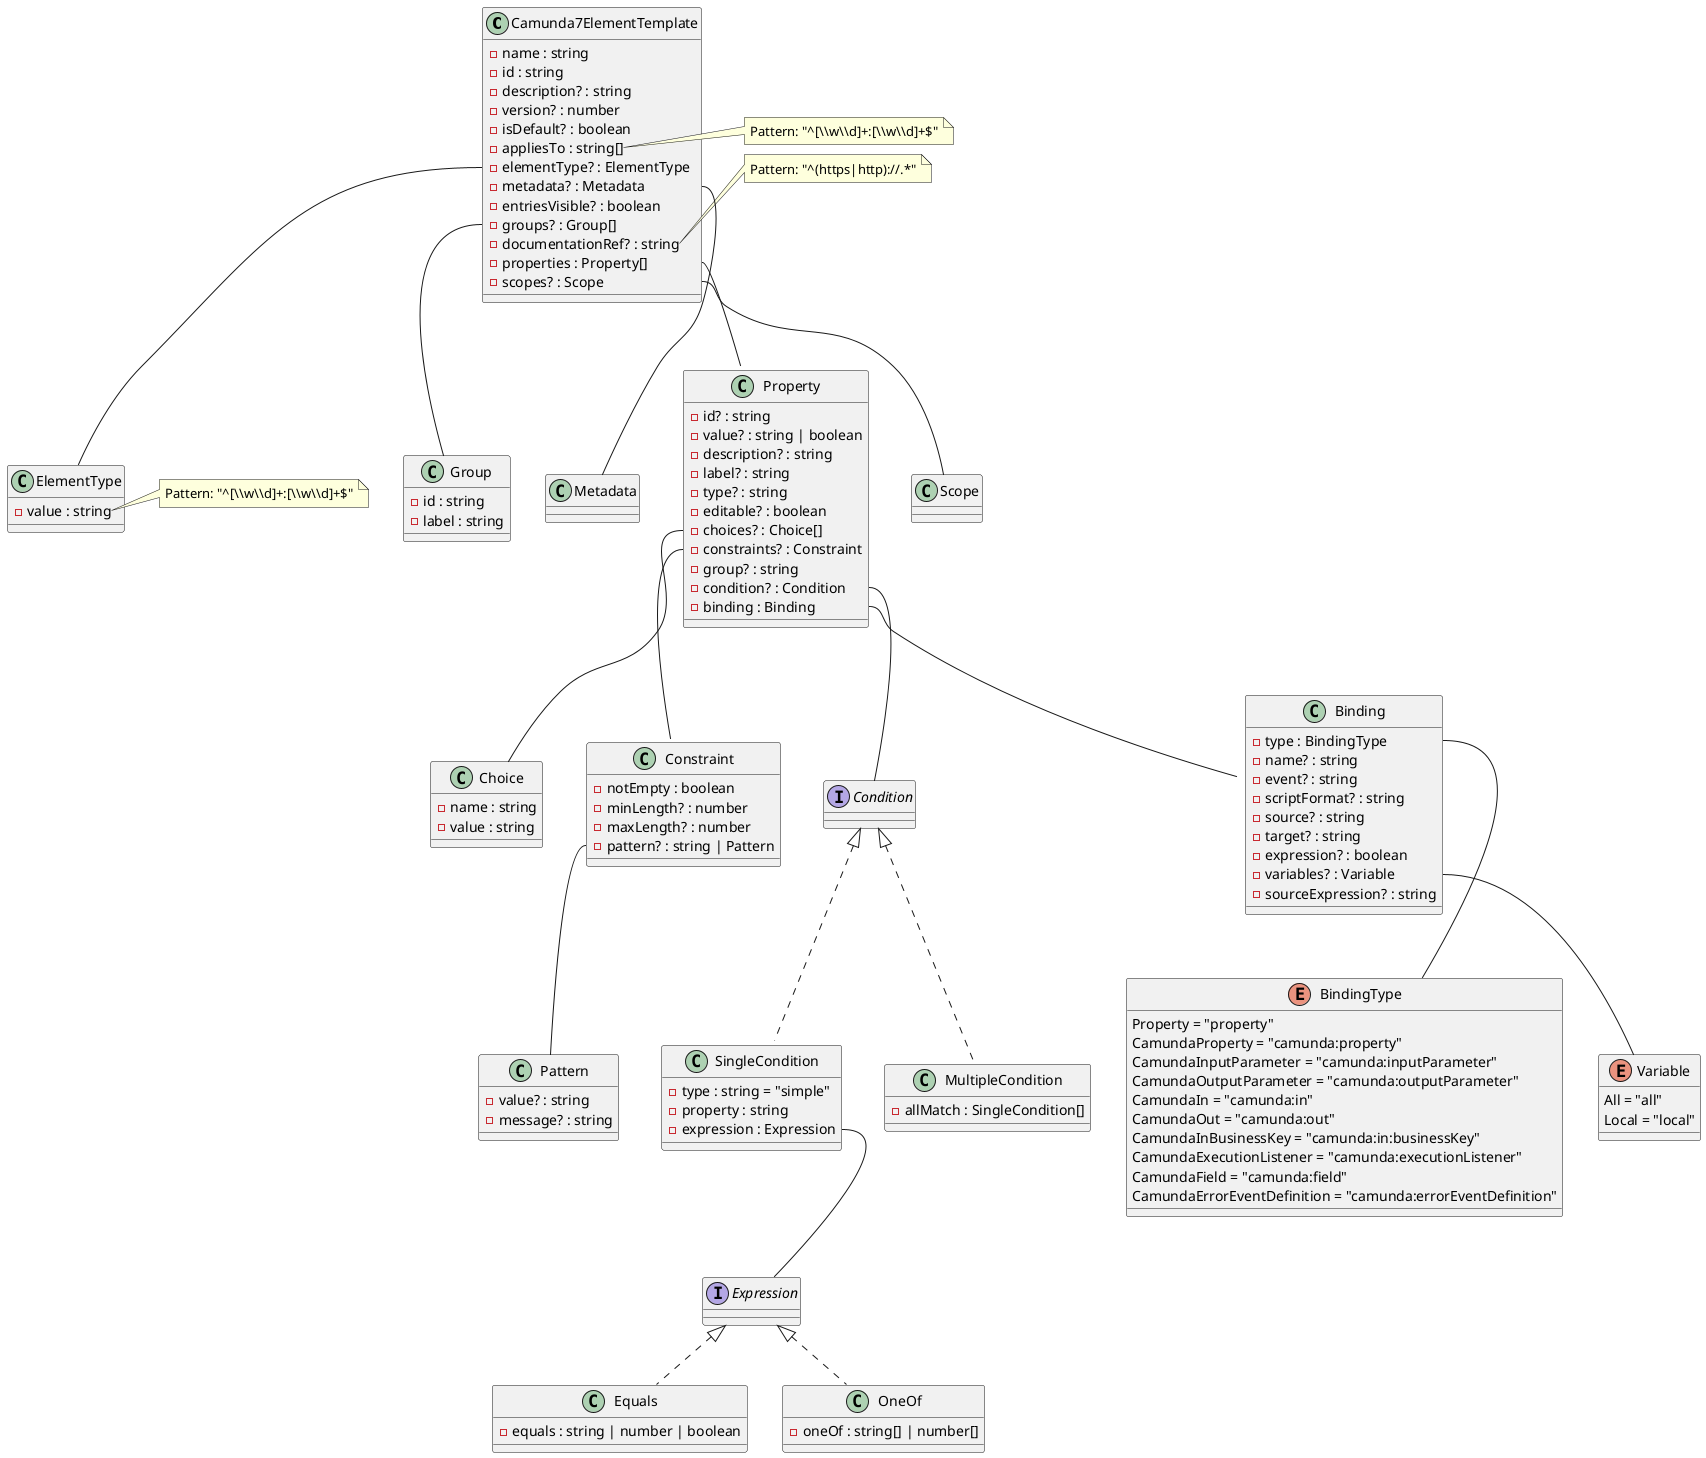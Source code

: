 @startuml
class Camunda7ElementTemplate {
    - name : string
    - id : string
    - description? : string
    - version? : number
    - isDefault? : boolean
    - appliesTo : string[]
    - elementType? : ElementType
    - metadata? : Metadata
    - entriesVisible? : boolean
    - groups? : Group[]
    - documentationRef? : string
    - properties : Property[]
    - scopes? : Scope
}
note right of Camunda7ElementTemplate::appliesTo
    Pattern: "^[\\w\\d]+:[\\w\\d]+$"
end note
note right of Camunda7ElementTemplate::documentationRef
    Pattern: "^(https|http)://.*"
end note
Camunda7ElementTemplate::elementType -- ElementType
Camunda7ElementTemplate::groups -- Group
Camunda7ElementTemplate::metadata -- Metadata
Camunda7ElementTemplate::properties -- Property
Camunda7ElementTemplate::scopes -- Scope

class ElementType {
    - value : string
}
note right of ElementType::value
    Pattern: "^[\\w\\d]+:[\\w\\d]+$"
end note

class Metadata {}

class Group {
    - id : string
    - label : string
}

class Property {
    - id? : string
    - value? : string | boolean
    - description? : string
    - label? : string
    - type? : string
    - editable? : boolean
    - choices? : Choice[]
    - constraints? : Constraint
    - group? : string
    - condition? : Condition
    - binding : Binding
}
Property::choices -- Choice
Property::constraints -- Constraint
Property::condition -- Condition
Property::binding -- Binding

class Scope {}

class Choice {
    - name : string
    - value : string
}

class Constraint {
    - notEmpty : boolean
    - minLength? : number
    - maxLength? : number
    - pattern? : string | Pattern
}
Constraint::pattern -- Pattern

class Pattern {
    - value? : string
    - message? : string
}

interface Condition {}

class SingleCondition implements Condition {
    - type : string = "simple"
    - property : string
    - expression : Expression
}
SingleCondition::expression -- Expression

class MultipleCondition implements Condition {
    - allMatch : SingleCondition[]
}

interface Expression {}

class Equals implements Expression {
    - equals : string | number | boolean
}

class OneOf implements Expression {
    - oneOf : string[] | number[]
}

class Binding {
    - type : BindingType
    - name? : string
    - event? : string
    - scriptFormat? : string
    - source? : string
    - target? : string
    - expression? : boolean
    - variables? : Variable
    - sourceExpression? : string
}
Binding::type -- BindingType
Binding::variables -- Variable

enum BindingType {
    Property = "property"
    CamundaProperty = "camunda:property"
    CamundaInputParameter = "camunda:inputParameter"
    CamundaOutputParameter = "camunda:outputParameter"
    CamundaIn = "camunda:in"
    CamundaOut = "camunda:out"
    CamundaInBusinessKey = "camunda:in:businessKey"
    CamundaExecutionListener = "camunda:executionListener"
    CamundaField = "camunda:field"
    CamundaErrorEventDefinition = "camunda:errorEventDefinition"
}

enum Variable {
    All = "all"
    Local = "local"
}
@enduml
